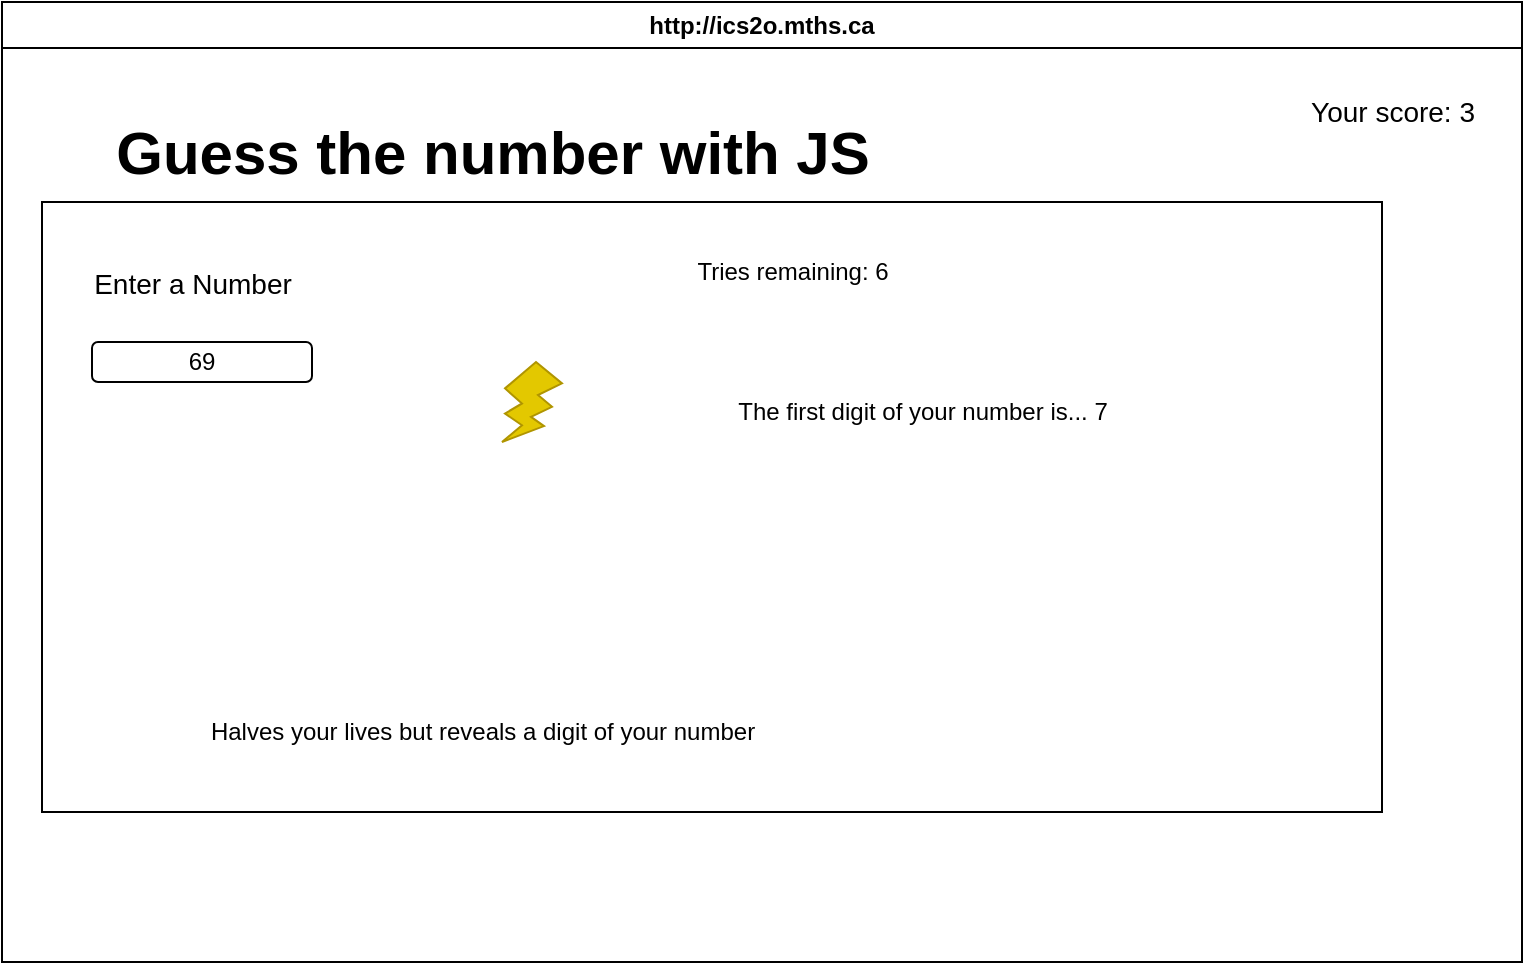 <mxfile>
    <diagram id="gni3grZpdL3Po6InL1X9" name="Page-1">
        <mxGraphModel dx="1086" dy="692" grid="1" gridSize="10" guides="1" tooltips="1" connect="1" arrows="1" fold="1" page="1" pageScale="1" pageWidth="850" pageHeight="1100" math="0" shadow="0">
            <root>
                <mxCell id="0"/>
                <mxCell id="1" parent="0"/>
                <mxCell id="3" value="http://ics2o.mths.ca" style="swimlane;whiteSpace=wrap;html=1;" parent="1" vertex="1">
                    <mxGeometry x="30" y="60" width="760" height="480" as="geometry"/>
                </mxCell>
                <mxCell id="14" value="" style="rounded=0;whiteSpace=wrap;html=1;" parent="3" vertex="1">
                    <mxGeometry x="20" y="100" width="670" height="305" as="geometry"/>
                </mxCell>
                <mxCell id="4" value="&lt;font style=&quot;font-size: 30px;&quot;&gt;&lt;b&gt;Guess the number with JS&lt;/b&gt;&lt;/font&gt;" style="text;html=1;align=center;verticalAlign=middle;resizable=0;points=[];autosize=1;strokeColor=none;fillColor=none;" parent="3" vertex="1">
                    <mxGeometry x="45" y="50" width="400" height="50" as="geometry"/>
                </mxCell>
                <mxCell id="5" value="&lt;font style=&quot;font-size: 14px;&quot;&gt;Enter a Number&lt;/font&gt;" style="text;html=1;align=center;verticalAlign=middle;resizable=0;points=[];autosize=1;strokeColor=none;fillColor=none;fontSize=30;" parent="3" vertex="1">
                    <mxGeometry x="35" y="110" width="120" height="50" as="geometry"/>
                </mxCell>
                <mxCell id="7" value="Your score: 3" style="text;html=1;align=center;verticalAlign=middle;resizable=0;points=[];autosize=1;strokeColor=none;fillColor=none;fontSize=14;" parent="3" vertex="1">
                    <mxGeometry x="640" y="40" width="110" height="30" as="geometry"/>
                </mxCell>
                <mxCell id="8" value="69" style="rounded=1;whiteSpace=wrap;html=1;" parent="3" vertex="1">
                    <mxGeometry x="45" y="170" width="110" height="20" as="geometry"/>
                </mxCell>
                <mxCell id="12" value="Tries remaining: 6" style="text;html=1;align=center;verticalAlign=middle;resizable=0;points=[];autosize=1;strokeColor=none;fillColor=none;" parent="3" vertex="1">
                    <mxGeometry x="335" y="120" width="120" height="30" as="geometry"/>
                </mxCell>
                <mxCell id="23" value="The first digit of your number is... 7" style="text;html=1;align=center;verticalAlign=middle;resizable=0;points=[];autosize=1;strokeColor=none;fillColor=none;" vertex="1" parent="3">
                    <mxGeometry x="355" y="190" width="210" height="30" as="geometry"/>
                </mxCell>
                <mxCell id="26" value="Halves your lives but reveals a digit of your number" style="text;html=1;align=center;verticalAlign=middle;resizable=0;points=[];autosize=1;strokeColor=none;fillColor=none;" vertex="1" parent="3">
                    <mxGeometry x="90" y="350" width="300" height="30" as="geometry"/>
                </mxCell>
                <mxCell id="27" value="" style="verticalLabelPosition=bottom;verticalAlign=top;html=1;shape=mxgraph.basic.flash;fillColor=#e3c800;fontColor=#000000;strokeColor=#B09500;" vertex="1" parent="3">
                    <mxGeometry x="250" y="180" width="30" height="40" as="geometry"/>
                </mxCell>
            </root>
        </mxGraphModel>
    </diagram>
</mxfile>